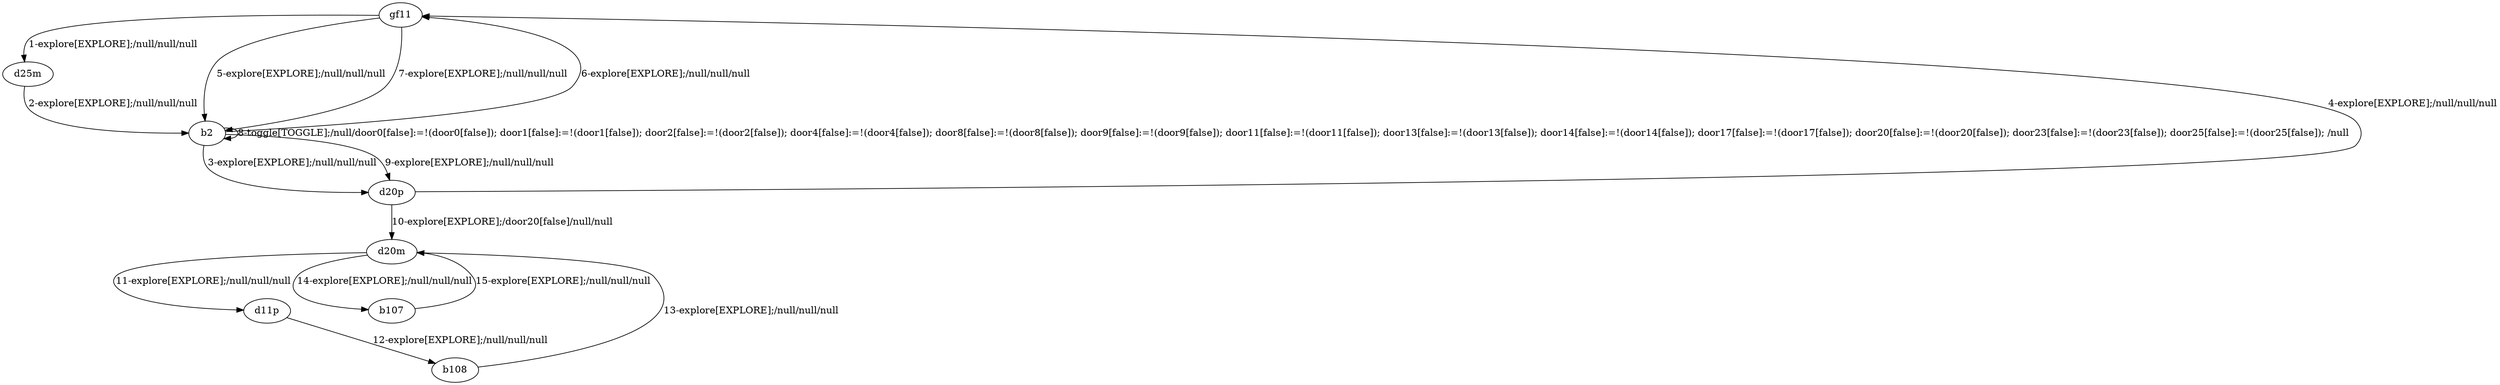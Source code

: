 # Total number of goals covered by this test: 1
# b107 --> d20m

digraph g {
"gf11" -> "d25m" [label = "1-explore[EXPLORE];/null/null/null"];
"d25m" -> "b2" [label = "2-explore[EXPLORE];/null/null/null"];
"b2" -> "d20p" [label = "3-explore[EXPLORE];/null/null/null"];
"d20p" -> "gf11" [label = "4-explore[EXPLORE];/null/null/null"];
"gf11" -> "b2" [label = "5-explore[EXPLORE];/null/null/null"];
"b2" -> "gf11" [label = "6-explore[EXPLORE];/null/null/null"];
"gf11" -> "b2" [label = "7-explore[EXPLORE];/null/null/null"];
"b2" -> "b2" [label = "8-toggle[TOGGLE];/null/door0[false]:=!(door0[false]); door1[false]:=!(door1[false]); door2[false]:=!(door2[false]); door4[false]:=!(door4[false]); door8[false]:=!(door8[false]); door9[false]:=!(door9[false]); door11[false]:=!(door11[false]); door13[false]:=!(door13[false]); door14[false]:=!(door14[false]); door17[false]:=!(door17[false]); door20[false]:=!(door20[false]); door23[false]:=!(door23[false]); door25[false]:=!(door25[false]); /null"];
"b2" -> "d20p" [label = "9-explore[EXPLORE];/null/null/null"];
"d20p" -> "d20m" [label = "10-explore[EXPLORE];/door20[false]/null/null"];
"d20m" -> "d11p" [label = "11-explore[EXPLORE];/null/null/null"];
"d11p" -> "b108" [label = "12-explore[EXPLORE];/null/null/null"];
"b108" -> "d20m" [label = "13-explore[EXPLORE];/null/null/null"];
"d20m" -> "b107" [label = "14-explore[EXPLORE];/null/null/null"];
"b107" -> "d20m" [label = "15-explore[EXPLORE];/null/null/null"];
}
